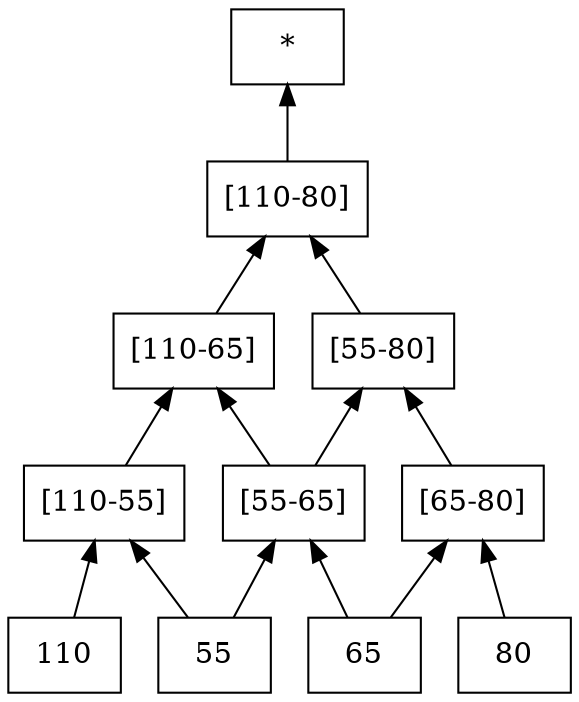digraph G { 
 rankdir=BT; 
 subgraph ba { 
1 [shape=record,label="{110}"]; 
2 [shape=record,label="{55}"]; 
3 [shape=record,label="{65}"]; 
4 [shape=record,label="{80}"]; 
5 [shape=record,label="{[110-55]}"];
6 [shape=record,label="{[55-65]}"];
7 [shape=record,label="{[65-80]}"];
1 -> 5
2 -> 5
2 -> 6
3 -> 6
3 -> 7
4 -> 7
8 [shape=record,label="{[110-65]}"];
9 [shape=record,label="{[55-80]}"];
5 -> 8
6 -> 8
6 -> 9
7 -> 9
10 [shape=record,label="{[110-80]}"];
8 -> 10
9 -> 10
11 [shape=record,label="{*}"];
10 -> 11}}